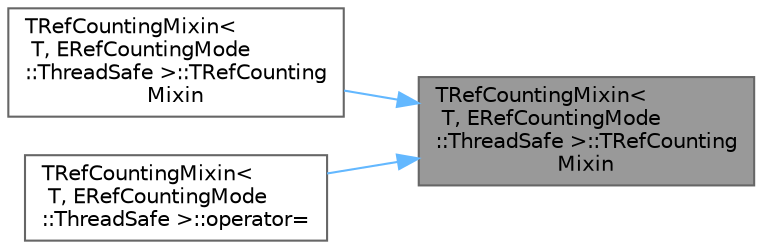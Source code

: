 digraph "TRefCountingMixin&lt; T, ERefCountingMode::ThreadSafe &gt;::TRefCountingMixin"
{
 // INTERACTIVE_SVG=YES
 // LATEX_PDF_SIZE
  bgcolor="transparent";
  edge [fontname=Helvetica,fontsize=10,labelfontname=Helvetica,labelfontsize=10];
  node [fontname=Helvetica,fontsize=10,shape=box,height=0.2,width=0.4];
  rankdir="RL";
  Node1 [id="Node000001",label="TRefCountingMixin\<\l T, ERefCountingMode\l::ThreadSafe \>::TRefCounting\lMixin",height=0.2,width=0.4,color="gray40", fillcolor="grey60", style="filled", fontcolor="black",tooltip=" "];
  Node1 -> Node2 [id="edge1_Node000001_Node000002",dir="back",color="steelblue1",style="solid",tooltip=" "];
  Node2 [id="Node000002",label="TRefCountingMixin\<\l T, ERefCountingMode\l::ThreadSafe \>::TRefCounting\lMixin",height=0.2,width=0.4,color="grey40", fillcolor="white", style="filled",URL="$d9/d6e/classTRefCountingMixin_3_01T_00_01ERefCountingMode_1_1ThreadSafe_01_4.html#a9de23235d29b12e8da568d51f81aa2aa",tooltip=" "];
  Node1 -> Node3 [id="edge2_Node000001_Node000003",dir="back",color="steelblue1",style="solid",tooltip=" "];
  Node3 [id="Node000003",label="TRefCountingMixin\<\l T, ERefCountingMode\l::ThreadSafe \>::operator=",height=0.2,width=0.4,color="grey40", fillcolor="white", style="filled",URL="$d9/d6e/classTRefCountingMixin_3_01T_00_01ERefCountingMode_1_1ThreadSafe_01_4.html#af10a5e31c45b556ec869b38fac1dbc15",tooltip=" "];
}
